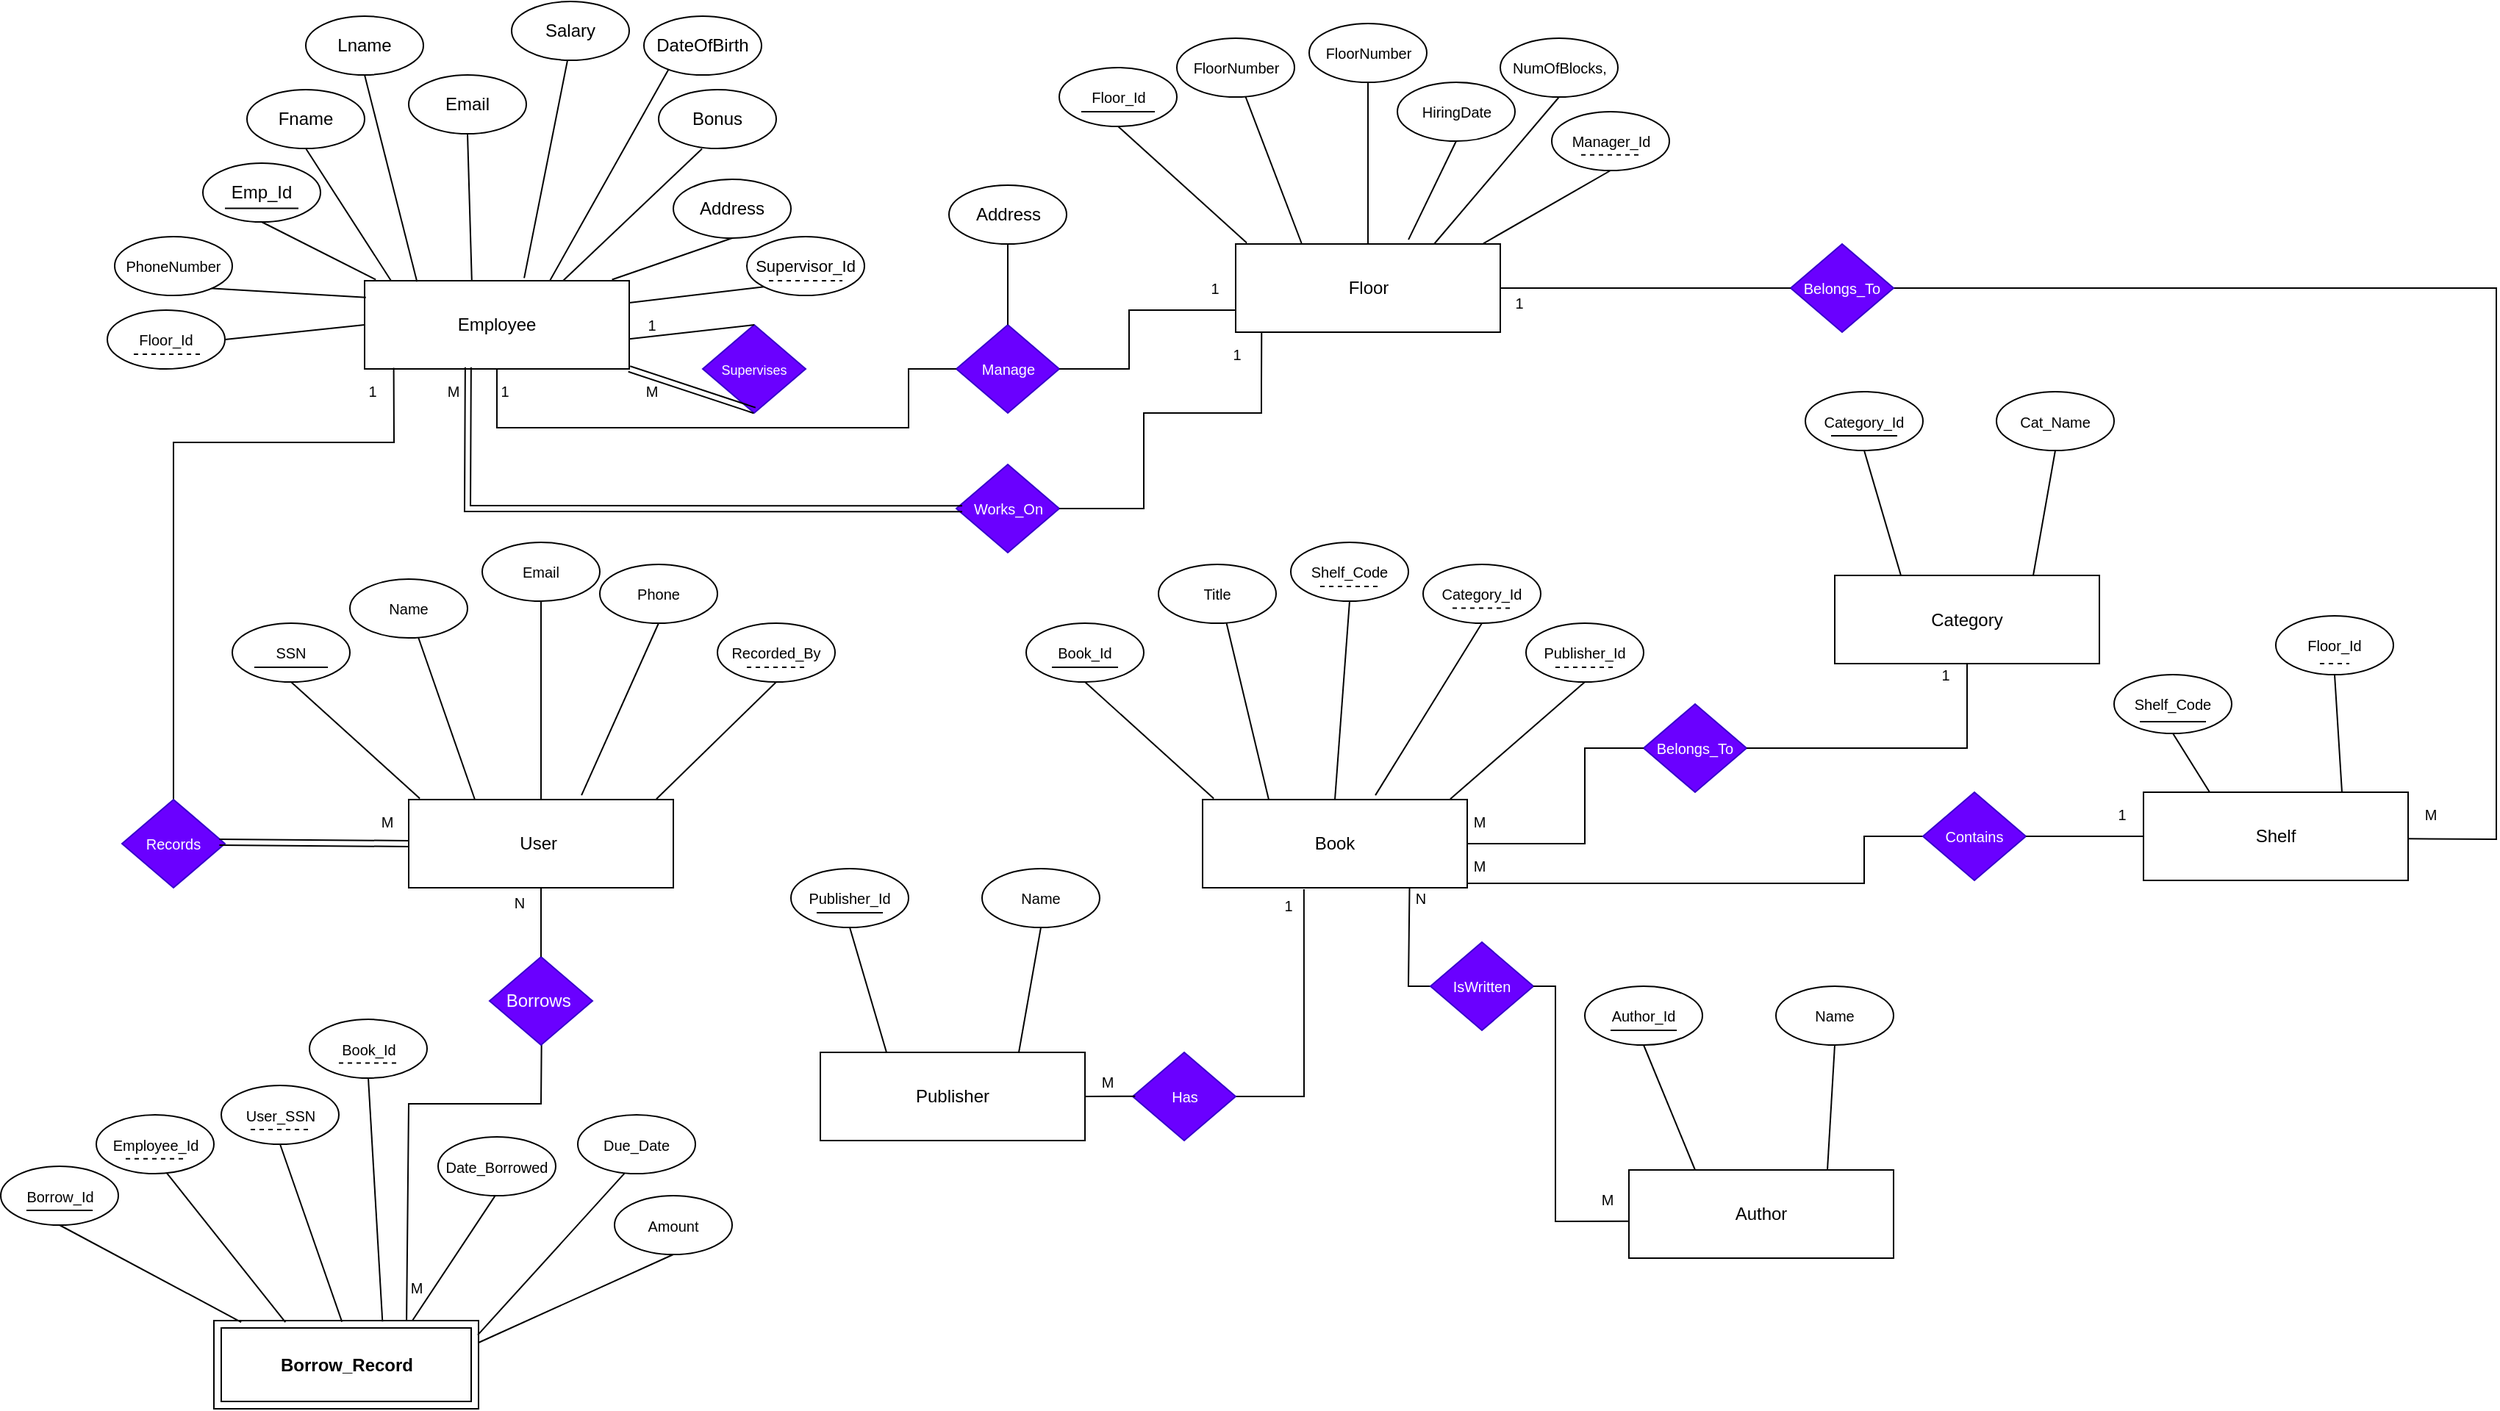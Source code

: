 <mxfile version="24.7.17">
  <diagram name="Page-1" id="_EUECbzG8x34JFt9P-rt">
    <mxGraphModel dx="3636" dy="1133" grid="1" gridSize="10" guides="1" tooltips="1" connect="1" arrows="1" fold="1" page="1" pageScale="1" pageWidth="850" pageHeight="1100" math="0" shadow="0">
      <root>
        <mxCell id="0" />
        <mxCell id="1" parent="0" />
        <mxCell id="UwY63YREE8ykorndjuQu-1" value="" style="rhombus;whiteSpace=wrap;html=1;fillColor=#6a00ff;fontColor=#ffffff;strokeColor=#3700CC;" vertex="1" parent="1">
          <mxGeometry x="-556.25" y="735" width="52.5" height="50" as="geometry" />
        </mxCell>
        <mxCell id="7YrPoQk4Cotq5ZZ0fGn4-1" value="Employee" style="rounded=0;whiteSpace=wrap;html=1;" parent="1" vertex="1">
          <mxGeometry x="-650" y="270" width="180" height="60" as="geometry" />
        </mxCell>
        <mxCell id="7YrPoQk4Cotq5ZZ0fGn4-11" value="" style="endArrow=none;html=1;rounded=0;exitX=0.042;exitY=-0.013;exitDx=0;exitDy=0;exitPerimeter=0;entryX=0.5;entryY=1;entryDx=0;entryDy=0;" parent="1" source="7YrPoQk4Cotq5ZZ0fGn4-1" target="7YrPoQk4Cotq5ZZ0fGn4-23" edge="1">
          <mxGeometry width="50" height="50" relative="1" as="geometry">
            <mxPoint x="-640" y="270" as="sourcePoint" />
            <mxPoint x="-700" y="210" as="targetPoint" />
          </mxGeometry>
        </mxCell>
        <mxCell id="7YrPoQk4Cotq5ZZ0fGn4-12" value="" style="endArrow=none;html=1;rounded=0;exitX=0.198;exitY=0.01;exitDx=0;exitDy=0;exitPerimeter=0;entryX=0.5;entryY=1;entryDx=0;entryDy=0;" parent="1" source="7YrPoQk4Cotq5ZZ0fGn4-1" target="7YrPoQk4Cotq5ZZ0fGn4-29" edge="1">
          <mxGeometry width="50" height="50" relative="1" as="geometry">
            <mxPoint x="-620" y="270" as="sourcePoint" />
            <mxPoint x="-600" y="130" as="targetPoint" />
          </mxGeometry>
        </mxCell>
        <mxCell id="7YrPoQk4Cotq5ZZ0fGn4-13" value="" style="endArrow=none;html=1;rounded=0;exitX=0.75;exitY=0;exitDx=0;exitDy=0;entryX=0.369;entryY=1.006;entryDx=0;entryDy=0;entryPerimeter=0;" parent="1" source="7YrPoQk4Cotq5ZZ0fGn4-1" target="7YrPoQk4Cotq5ZZ0fGn4-34" edge="1">
          <mxGeometry width="50" height="50" relative="1" as="geometry">
            <mxPoint x="-540" y="260" as="sourcePoint" />
            <mxPoint x="-440" y="170" as="targetPoint" />
          </mxGeometry>
        </mxCell>
        <mxCell id="7YrPoQk4Cotq5ZZ0fGn4-14" value="" style="endArrow=none;html=1;rounded=0;exitX=0.405;exitY=-0.006;exitDx=0;exitDy=0;exitPerimeter=0;entryX=0.5;entryY=1;entryDx=0;entryDy=0;" parent="1" source="7YrPoQk4Cotq5ZZ0fGn4-1" target="7YrPoQk4Cotq5ZZ0fGn4-31" edge="1">
          <mxGeometry width="50" height="50" relative="1" as="geometry">
            <mxPoint x="-600" y="270" as="sourcePoint" />
            <mxPoint x="-580" y="140" as="targetPoint" />
          </mxGeometry>
        </mxCell>
        <mxCell id="7YrPoQk4Cotq5ZZ0fGn4-15" value="" style="endArrow=none;html=1;rounded=0;exitX=0.603;exitY=-0.03;exitDx=0;exitDy=0;exitPerimeter=0;entryX=0.485;entryY=0.901;entryDx=0;entryDy=0;entryPerimeter=0;" parent="1" source="7YrPoQk4Cotq5ZZ0fGn4-1" target="7YrPoQk4Cotq5ZZ0fGn4-32" edge="1">
          <mxGeometry width="50" height="50" relative="1" as="geometry">
            <mxPoint x="-580" y="280" as="sourcePoint" />
            <mxPoint x="-480" y="90" as="targetPoint" />
          </mxGeometry>
        </mxCell>
        <mxCell id="7YrPoQk4Cotq5ZZ0fGn4-16" value="" style="endArrow=none;html=1;rounded=0;exitX=0.935;exitY=-0.013;exitDx=0;exitDy=0;exitPerimeter=0;entryX=0.5;entryY=1;entryDx=0;entryDy=0;" parent="1" source="7YrPoQk4Cotq5ZZ0fGn4-1" target="7YrPoQk4Cotq5ZZ0fGn4-35" edge="1">
          <mxGeometry width="50" height="50" relative="1" as="geometry">
            <mxPoint x="-540" y="270" as="sourcePoint" />
            <mxPoint x="-400" y="210" as="targetPoint" />
          </mxGeometry>
        </mxCell>
        <mxCell id="7YrPoQk4Cotq5ZZ0fGn4-17" value="" style="endArrow=none;html=1;rounded=0;exitX=0.7;exitY=0;exitDx=0;exitDy=0;exitPerimeter=0;entryX=0.212;entryY=0.897;entryDx=0;entryDy=0;entryPerimeter=0;" parent="1" source="7YrPoQk4Cotq5ZZ0fGn4-1" target="7YrPoQk4Cotq5ZZ0fGn4-33" edge="1">
          <mxGeometry width="50" height="50" relative="1" as="geometry">
            <mxPoint x="-575" y="280" as="sourcePoint" />
            <mxPoint x="-440" y="100" as="targetPoint" />
          </mxGeometry>
        </mxCell>
        <mxCell id="7YrPoQk4Cotq5ZZ0fGn4-18" value="" style="endArrow=none;html=1;rounded=0;exitX=0.1;exitY=0;exitDx=0;exitDy=0;exitPerimeter=0;entryX=0.5;entryY=1;entryDx=0;entryDy=0;" parent="1" source="7YrPoQk4Cotq5ZZ0fGn4-1" target="7YrPoQk4Cotq5ZZ0fGn4-28" edge="1">
          <mxGeometry width="50" height="50" relative="1" as="geometry">
            <mxPoint x="-630" y="270" as="sourcePoint" />
            <mxPoint x="-650" y="200" as="targetPoint" />
          </mxGeometry>
        </mxCell>
        <mxCell id="7YrPoQk4Cotq5ZZ0fGn4-23" value="Emp_Id" style="ellipse;whiteSpace=wrap;html=1;" parent="1" vertex="1">
          <mxGeometry x="-760" y="190" width="80" height="40" as="geometry" />
        </mxCell>
        <mxCell id="7YrPoQk4Cotq5ZZ0fGn4-24" value="Floor" style="rounded=0;whiteSpace=wrap;html=1;" parent="1" vertex="1">
          <mxGeometry x="-57.5" y="245" width="180" height="60" as="geometry" />
        </mxCell>
        <mxCell id="7YrPoQk4Cotq5ZZ0fGn4-25" value="" style="endArrow=none;html=1;rounded=0;exitX=0.042;exitY=-0.013;exitDx=0;exitDy=0;exitPerimeter=0;entryX=0.5;entryY=1;entryDx=0;entryDy=0;" parent="1" source="7YrPoQk4Cotq5ZZ0fGn4-24" target="7YrPoQk4Cotq5ZZ0fGn4-176" edge="1">
          <mxGeometry width="50" height="50" relative="1" as="geometry">
            <mxPoint x="-57.5" y="235" as="sourcePoint" />
            <mxPoint x="-117.5" y="175" as="targetPoint" />
          </mxGeometry>
        </mxCell>
        <mxCell id="7YrPoQk4Cotq5ZZ0fGn4-26" value="" style="endArrow=none;html=1;rounded=0;exitX=0.5;exitY=0;exitDx=0;exitDy=0;entryX=0.5;entryY=1;entryDx=0;entryDy=0;" parent="1" source="7YrPoQk4Cotq5ZZ0fGn4-24" target="7YrPoQk4Cotq5ZZ0fGn4-178" edge="1">
          <mxGeometry width="50" height="50" relative="1" as="geometry">
            <mxPoint x="42.5" y="235" as="sourcePoint" />
            <mxPoint x="152.5" y="175" as="targetPoint" />
          </mxGeometry>
        </mxCell>
        <mxCell id="7YrPoQk4Cotq5ZZ0fGn4-27" value="" style="endArrow=none;html=1;rounded=0;exitX=0.25;exitY=0;exitDx=0;exitDy=0;entryX=0.568;entryY=0.912;entryDx=0;entryDy=0;entryPerimeter=0;" parent="1" source="7YrPoQk4Cotq5ZZ0fGn4-24" target="7YrPoQk4Cotq5ZZ0fGn4-177" edge="1">
          <mxGeometry width="50" height="50" relative="1" as="geometry">
            <mxPoint x="-47.5" y="235" as="sourcePoint" />
            <mxPoint x="-67.5" y="165" as="targetPoint" />
          </mxGeometry>
        </mxCell>
        <mxCell id="7YrPoQk4Cotq5ZZ0fGn4-28" value="Fname" style="ellipse;whiteSpace=wrap;html=1;" parent="1" vertex="1">
          <mxGeometry x="-730" y="140" width="80" height="40" as="geometry" />
        </mxCell>
        <mxCell id="7YrPoQk4Cotq5ZZ0fGn4-29" value="Lname" style="ellipse;whiteSpace=wrap;html=1;" parent="1" vertex="1">
          <mxGeometry x="-690" y="90" width="80" height="40" as="geometry" />
        </mxCell>
        <mxCell id="7YrPoQk4Cotq5ZZ0fGn4-31" value="Email" style="ellipse;whiteSpace=wrap;html=1;" parent="1" vertex="1">
          <mxGeometry x="-620" y="130" width="80" height="40" as="geometry" />
        </mxCell>
        <mxCell id="7YrPoQk4Cotq5ZZ0fGn4-32" value="Salary" style="ellipse;whiteSpace=wrap;html=1;" parent="1" vertex="1">
          <mxGeometry x="-550" y="80" width="80" height="40" as="geometry" />
        </mxCell>
        <mxCell id="7YrPoQk4Cotq5ZZ0fGn4-33" value="DateOfBirth" style="ellipse;whiteSpace=wrap;html=1;" parent="1" vertex="1">
          <mxGeometry x="-460" y="90" width="80" height="40" as="geometry" />
        </mxCell>
        <mxCell id="7YrPoQk4Cotq5ZZ0fGn4-34" value="Bonus" style="ellipse;whiteSpace=wrap;html=1;" parent="1" vertex="1">
          <mxGeometry x="-450" y="140" width="80" height="40" as="geometry" />
        </mxCell>
        <mxCell id="7YrPoQk4Cotq5ZZ0fGn4-35" value="Address" style="ellipse;whiteSpace=wrap;html=1;" parent="1" vertex="1">
          <mxGeometry x="-440" y="201" width="80" height="40" as="geometry" />
        </mxCell>
        <mxCell id="7YrPoQk4Cotq5ZZ0fGn4-36" value="" style="endArrow=none;html=1;rounded=0;" parent="1" edge="1">
          <mxGeometry width="50" height="50" relative="1" as="geometry">
            <mxPoint x="-745" y="220.78" as="sourcePoint" />
            <mxPoint x="-695" y="220.78" as="targetPoint" />
          </mxGeometry>
        </mxCell>
        <mxCell id="7YrPoQk4Cotq5ZZ0fGn4-37" value="" style="endArrow=none;html=1;rounded=0;exitX=0.005;exitY=0.19;exitDx=0;exitDy=0;exitPerimeter=0;entryX=0.808;entryY=0.878;entryDx=0;entryDy=0;entryPerimeter=0;" parent="1" source="7YrPoQk4Cotq5ZZ0fGn4-1" target="7YrPoQk4Cotq5ZZ0fGn4-38" edge="1">
          <mxGeometry width="50" height="50" relative="1" as="geometry">
            <mxPoint x="-652" y="280" as="sourcePoint" />
            <mxPoint x="-730" y="260" as="targetPoint" />
          </mxGeometry>
        </mxCell>
        <mxCell id="7YrPoQk4Cotq5ZZ0fGn4-38" value="&lt;font style=&quot;font-size: 10px;&quot;&gt;PhoneNumber&lt;/font&gt;" style="ellipse;whiteSpace=wrap;html=1;" parent="1" vertex="1">
          <mxGeometry x="-820" y="240" width="80" height="40" as="geometry" />
        </mxCell>
        <mxCell id="7YrPoQk4Cotq5ZZ0fGn4-39" value="&lt;font style=&quot;font-size: 11px;&quot;&gt;Supervisor_Id &lt;/font&gt;" style="ellipse;whiteSpace=wrap;html=1;" parent="1" vertex="1">
          <mxGeometry x="-390" y="240" width="80" height="40" as="geometry" />
        </mxCell>
        <mxCell id="7YrPoQk4Cotq5ZZ0fGn4-40" value="" style="endArrow=none;dashed=1;html=1;rounded=0;" parent="1" edge="1">
          <mxGeometry width="50" height="50" relative="1" as="geometry">
            <mxPoint x="-375" y="270" as="sourcePoint" />
            <mxPoint x="-325" y="270" as="targetPoint" />
          </mxGeometry>
        </mxCell>
        <mxCell id="7YrPoQk4Cotq5ZZ0fGn4-41" value="" style="endArrow=none;html=1;rounded=0;exitX=1;exitY=0.25;exitDx=0;exitDy=0;entryX=0;entryY=1;entryDx=0;entryDy=0;" parent="1" source="7YrPoQk4Cotq5ZZ0fGn4-1" target="7YrPoQk4Cotq5ZZ0fGn4-39" edge="1">
          <mxGeometry width="50" height="50" relative="1" as="geometry">
            <mxPoint x="-462" y="288" as="sourcePoint" />
            <mxPoint x="-380" y="260" as="targetPoint" />
          </mxGeometry>
        </mxCell>
        <mxCell id="7YrPoQk4Cotq5ZZ0fGn4-42" value="&lt;font style=&quot;font-size: 10px;&quot;&gt;Floor_Id&lt;/font&gt;" style="ellipse;whiteSpace=wrap;html=1;" parent="1" vertex="1">
          <mxGeometry x="-825" y="290" width="80" height="40" as="geometry" />
        </mxCell>
        <mxCell id="7YrPoQk4Cotq5ZZ0fGn4-43" value="" style="endArrow=none;html=1;rounded=0;exitX=0;exitY=0.5;exitDx=0;exitDy=0;entryX=1;entryY=0.5;entryDx=0;entryDy=0;" parent="1" source="7YrPoQk4Cotq5ZZ0fGn4-1" target="7YrPoQk4Cotq5ZZ0fGn4-42" edge="1">
          <mxGeometry width="50" height="50" relative="1" as="geometry">
            <mxPoint x="-650" y="340" as="sourcePoint" />
            <mxPoint x="-756" y="334" as="targetPoint" />
          </mxGeometry>
        </mxCell>
        <mxCell id="7YrPoQk4Cotq5ZZ0fGn4-44" value="" style="endArrow=none;dashed=1;html=1;rounded=0;" parent="1" edge="1">
          <mxGeometry width="50" height="50" relative="1" as="geometry">
            <mxPoint x="-807" y="320" as="sourcePoint" />
            <mxPoint x="-762" y="320" as="targetPoint" />
          </mxGeometry>
        </mxCell>
        <mxCell id="7YrPoQk4Cotq5ZZ0fGn4-176" value="&lt;font style=&quot;font-size: 10px;&quot;&gt;Floor_Id&lt;/font&gt;" style="ellipse;whiteSpace=wrap;html=1;" parent="1" vertex="1">
          <mxGeometry x="-177.5" y="125" width="80" height="40" as="geometry" />
        </mxCell>
        <mxCell id="7YrPoQk4Cotq5ZZ0fGn4-177" value="&lt;font style=&quot;font-size: 10px;&quot;&gt;FloorNumber&lt;/font&gt;" style="ellipse;whiteSpace=wrap;html=1;" parent="1" vertex="1">
          <mxGeometry x="-97.5" y="105" width="80" height="40" as="geometry" />
        </mxCell>
        <mxCell id="7YrPoQk4Cotq5ZZ0fGn4-178" value="&lt;font style=&quot;font-size: 10px;&quot;&gt;FloorNumber&lt;/font&gt;" style="ellipse;whiteSpace=wrap;html=1;" parent="1" vertex="1">
          <mxGeometry x="-7.5" y="95" width="80" height="40" as="geometry" />
        </mxCell>
        <mxCell id="7YrPoQk4Cotq5ZZ0fGn4-179" value="&lt;font style=&quot;font-size: 10px;&quot;&gt;NumOfBlocks,&lt;/font&gt;" style="ellipse;whiteSpace=wrap;html=1;" parent="1" vertex="1">
          <mxGeometry x="122.5" y="105" width="80" height="40" as="geometry" />
        </mxCell>
        <mxCell id="7YrPoQk4Cotq5ZZ0fGn4-180" value="&lt;font style=&quot;font-size: 10px;&quot;&gt;Manager_Id &lt;/font&gt;" style="ellipse;whiteSpace=wrap;html=1;" parent="1" vertex="1">
          <mxGeometry x="157.5" y="155" width="80" height="40" as="geometry" />
        </mxCell>
        <mxCell id="7YrPoQk4Cotq5ZZ0fGn4-182" value="" style="endArrow=none;dashed=1;html=1;rounded=0;" parent="1" edge="1">
          <mxGeometry width="50" height="50" relative="1" as="geometry">
            <mxPoint x="177.5" y="184.35" as="sourcePoint" />
            <mxPoint x="217.5" y="184.35" as="targetPoint" />
          </mxGeometry>
        </mxCell>
        <mxCell id="7YrPoQk4Cotq5ZZ0fGn4-184" value="" style="endArrow=none;html=1;rounded=0;" parent="1" edge="1">
          <mxGeometry width="50" height="50" relative="1" as="geometry">
            <mxPoint x="-162.5" y="155" as="sourcePoint" />
            <mxPoint x="-112.5" y="155" as="targetPoint" />
          </mxGeometry>
        </mxCell>
        <mxCell id="7YrPoQk4Cotq5ZZ0fGn4-185" value="" style="endArrow=none;html=1;rounded=0;exitX=0.936;exitY=-0.006;exitDx=0;exitDy=0;entryX=0.5;entryY=1;entryDx=0;entryDy=0;exitPerimeter=0;" parent="1" source="7YrPoQk4Cotq5ZZ0fGn4-24" target="7YrPoQk4Cotq5ZZ0fGn4-180" edge="1">
          <mxGeometry width="50" height="50" relative="1" as="geometry">
            <mxPoint x="122.5" y="376" as="sourcePoint" />
            <mxPoint x="162.5" y="296" as="targetPoint" />
          </mxGeometry>
        </mxCell>
        <mxCell id="7YrPoQk4Cotq5ZZ0fGn4-186" value="" style="endArrow=none;html=1;rounded=0;exitX=0.75;exitY=0;exitDx=0;exitDy=0;entryX=0.5;entryY=1;entryDx=0;entryDy=0;" parent="1" source="7YrPoQk4Cotq5ZZ0fGn4-24" target="7YrPoQk4Cotq5ZZ0fGn4-179" edge="1">
          <mxGeometry width="50" height="50" relative="1" as="geometry">
            <mxPoint x="42.5" y="255" as="sourcePoint" />
            <mxPoint x="82.5" y="175" as="targetPoint" />
          </mxGeometry>
        </mxCell>
        <mxCell id="7YrPoQk4Cotq5ZZ0fGn4-188" value="" style="endArrow=none;html=1;rounded=0;exitX=0.653;exitY=-0.049;exitDx=0;exitDy=0;exitPerimeter=0;entryX=0.5;entryY=1;entryDx=0;entryDy=0;" parent="1" source="7YrPoQk4Cotq5ZZ0fGn4-24" target="7YrPoQk4Cotq5ZZ0fGn4-189" edge="1">
          <mxGeometry width="50" height="50" relative="1" as="geometry">
            <mxPoint x="72.5" y="235" as="sourcePoint" />
            <mxPoint x="82.5" y="165" as="targetPoint" />
          </mxGeometry>
        </mxCell>
        <mxCell id="7YrPoQk4Cotq5ZZ0fGn4-189" value="&lt;font style=&quot;font-size: 10px;&quot;&gt;HiringDate&lt;/font&gt;" style="ellipse;whiteSpace=wrap;html=1;" parent="1" vertex="1">
          <mxGeometry x="52.5" y="135" width="80" height="40" as="geometry" />
        </mxCell>
        <mxCell id="7YrPoQk4Cotq5ZZ0fGn4-191" value="User&amp;nbsp;" style="rounded=0;whiteSpace=wrap;html=1;" parent="1" vertex="1">
          <mxGeometry x="-620" y="623" width="180" height="60" as="geometry" />
        </mxCell>
        <mxCell id="7YrPoQk4Cotq5ZZ0fGn4-192" value="" style="endArrow=none;html=1;rounded=0;exitX=0.042;exitY=-0.013;exitDx=0;exitDy=0;exitPerimeter=0;entryX=0.5;entryY=1;entryDx=0;entryDy=0;" parent="1" source="7YrPoQk4Cotq5ZZ0fGn4-191" target="7YrPoQk4Cotq5ZZ0fGn4-195" edge="1">
          <mxGeometry width="50" height="50" relative="1" as="geometry">
            <mxPoint x="-620" y="613" as="sourcePoint" />
            <mxPoint x="-680" y="553" as="targetPoint" />
          </mxGeometry>
        </mxCell>
        <mxCell id="7YrPoQk4Cotq5ZZ0fGn4-193" value="" style="endArrow=none;html=1;rounded=0;exitX=0.5;exitY=0;exitDx=0;exitDy=0;entryX=0.5;entryY=1;entryDx=0;entryDy=0;" parent="1" source="7YrPoQk4Cotq5ZZ0fGn4-191" target="7YrPoQk4Cotq5ZZ0fGn4-197" edge="1">
          <mxGeometry width="50" height="50" relative="1" as="geometry">
            <mxPoint x="-520" y="613" as="sourcePoint" />
            <mxPoint x="-410" y="553" as="targetPoint" />
          </mxGeometry>
        </mxCell>
        <mxCell id="7YrPoQk4Cotq5ZZ0fGn4-194" value="" style="endArrow=none;html=1;rounded=0;exitX=0.25;exitY=0;exitDx=0;exitDy=0;entryX=0.568;entryY=0.912;entryDx=0;entryDy=0;entryPerimeter=0;" parent="1" source="7YrPoQk4Cotq5ZZ0fGn4-191" target="7YrPoQk4Cotq5ZZ0fGn4-196" edge="1">
          <mxGeometry width="50" height="50" relative="1" as="geometry">
            <mxPoint x="-610" y="613" as="sourcePoint" />
            <mxPoint x="-630" y="543" as="targetPoint" />
          </mxGeometry>
        </mxCell>
        <mxCell id="7YrPoQk4Cotq5ZZ0fGn4-195" value="&lt;font style=&quot;font-size: 10px;&quot;&gt;SSN &lt;/font&gt;" style="ellipse;whiteSpace=wrap;html=1;" parent="1" vertex="1">
          <mxGeometry x="-740" y="503" width="80" height="40" as="geometry" />
        </mxCell>
        <mxCell id="7YrPoQk4Cotq5ZZ0fGn4-196" value="&lt;font style=&quot;font-size: 10px;&quot;&gt;Name&lt;/font&gt;" style="ellipse;whiteSpace=wrap;html=1;" parent="1" vertex="1">
          <mxGeometry x="-660" y="473" width="80" height="40" as="geometry" />
        </mxCell>
        <mxCell id="7YrPoQk4Cotq5ZZ0fGn4-197" value="&lt;font style=&quot;font-size: 10px;&quot;&gt;Email&lt;/font&gt;" style="ellipse;whiteSpace=wrap;html=1;" parent="1" vertex="1">
          <mxGeometry x="-570" y="448" width="80" height="40" as="geometry" />
        </mxCell>
        <mxCell id="7YrPoQk4Cotq5ZZ0fGn4-199" value="&lt;font style=&quot;font-size: 10px;&quot;&gt;Recorded_By  &lt;/font&gt;" style="ellipse;whiteSpace=wrap;html=1;" parent="1" vertex="1">
          <mxGeometry x="-410" y="503" width="80" height="40" as="geometry" />
        </mxCell>
        <mxCell id="7YrPoQk4Cotq5ZZ0fGn4-200" value="" style="endArrow=none;dashed=1;html=1;rounded=0;" parent="1" edge="1">
          <mxGeometry width="50" height="50" relative="1" as="geometry">
            <mxPoint x="-390" y="533" as="sourcePoint" />
            <mxPoint x="-350" y="533" as="targetPoint" />
          </mxGeometry>
        </mxCell>
        <mxCell id="7YrPoQk4Cotq5ZZ0fGn4-201" value="" style="endArrow=none;html=1;rounded=0;" parent="1" edge="1">
          <mxGeometry width="50" height="50" relative="1" as="geometry">
            <mxPoint x="-725" y="533" as="sourcePoint" />
            <mxPoint x="-675" y="533" as="targetPoint" />
          </mxGeometry>
        </mxCell>
        <mxCell id="7YrPoQk4Cotq5ZZ0fGn4-202" value="" style="endArrow=none;html=1;rounded=0;exitX=0.936;exitY=-0.006;exitDx=0;exitDy=0;entryX=0.5;entryY=1;entryDx=0;entryDy=0;exitPerimeter=0;" parent="1" source="7YrPoQk4Cotq5ZZ0fGn4-191" target="7YrPoQk4Cotq5ZZ0fGn4-199" edge="1">
          <mxGeometry width="50" height="50" relative="1" as="geometry">
            <mxPoint x="-440" y="754" as="sourcePoint" />
            <mxPoint x="-400" y="674" as="targetPoint" />
          </mxGeometry>
        </mxCell>
        <mxCell id="7YrPoQk4Cotq5ZZ0fGn4-204" value="" style="endArrow=none;html=1;rounded=0;exitX=0.653;exitY=-0.049;exitDx=0;exitDy=0;exitPerimeter=0;entryX=0.5;entryY=1;entryDx=0;entryDy=0;" parent="1" source="7YrPoQk4Cotq5ZZ0fGn4-191" target="7YrPoQk4Cotq5ZZ0fGn4-205" edge="1">
          <mxGeometry width="50" height="50" relative="1" as="geometry">
            <mxPoint x="-490" y="613" as="sourcePoint" />
            <mxPoint x="-480" y="543" as="targetPoint" />
          </mxGeometry>
        </mxCell>
        <mxCell id="7YrPoQk4Cotq5ZZ0fGn4-205" value="&lt;font style=&quot;font-size: 10px;&quot;&gt;Phone&lt;/font&gt;" style="ellipse;whiteSpace=wrap;html=1;" parent="1" vertex="1">
          <mxGeometry x="-490" y="463" width="80" height="40" as="geometry" />
        </mxCell>
        <mxCell id="7YrPoQk4Cotq5ZZ0fGn4-207" value="Book" style="rounded=0;whiteSpace=wrap;html=1;" parent="1" vertex="1">
          <mxGeometry x="-80" y="623" width="180" height="60" as="geometry" />
        </mxCell>
        <mxCell id="7YrPoQk4Cotq5ZZ0fGn4-208" value="" style="endArrow=none;html=1;rounded=0;exitX=0.042;exitY=-0.013;exitDx=0;exitDy=0;exitPerimeter=0;entryX=0.5;entryY=1;entryDx=0;entryDy=0;" parent="1" source="7YrPoQk4Cotq5ZZ0fGn4-207" target="7YrPoQk4Cotq5ZZ0fGn4-211" edge="1">
          <mxGeometry width="50" height="50" relative="1" as="geometry">
            <mxPoint x="-80.0" y="613" as="sourcePoint" />
            <mxPoint x="-140" y="553" as="targetPoint" />
          </mxGeometry>
        </mxCell>
        <mxCell id="7YrPoQk4Cotq5ZZ0fGn4-209" value="" style="endArrow=none;html=1;rounded=0;exitX=0.5;exitY=0;exitDx=0;exitDy=0;entryX=0.5;entryY=1;entryDx=0;entryDy=0;" parent="1" source="7YrPoQk4Cotq5ZZ0fGn4-207" target="7YrPoQk4Cotq5ZZ0fGn4-213" edge="1">
          <mxGeometry width="50" height="50" relative="1" as="geometry">
            <mxPoint x="20" y="613" as="sourcePoint" />
            <mxPoint x="130" y="553" as="targetPoint" />
          </mxGeometry>
        </mxCell>
        <mxCell id="7YrPoQk4Cotq5ZZ0fGn4-210" value="" style="endArrow=none;html=1;rounded=0;exitX=0.25;exitY=0;exitDx=0;exitDy=0;entryX=0.568;entryY=0.912;entryDx=0;entryDy=0;entryPerimeter=0;" parent="1" source="7YrPoQk4Cotq5ZZ0fGn4-207" target="7YrPoQk4Cotq5ZZ0fGn4-212" edge="1">
          <mxGeometry width="50" height="50" relative="1" as="geometry">
            <mxPoint x="-70" y="613" as="sourcePoint" />
            <mxPoint x="-90" y="543" as="targetPoint" />
          </mxGeometry>
        </mxCell>
        <mxCell id="7YrPoQk4Cotq5ZZ0fGn4-211" value="&lt;font style=&quot;font-size: 10px;&quot;&gt;Book_Id  &lt;/font&gt;" style="ellipse;whiteSpace=wrap;html=1;" parent="1" vertex="1">
          <mxGeometry x="-200" y="503" width="80" height="40" as="geometry" />
        </mxCell>
        <mxCell id="7YrPoQk4Cotq5ZZ0fGn4-212" value="&lt;font style=&quot;font-size: 10px;&quot;&gt;Title&lt;/font&gt;" style="ellipse;whiteSpace=wrap;html=1;" parent="1" vertex="1">
          <mxGeometry x="-110" y="463" width="80" height="40" as="geometry" />
        </mxCell>
        <mxCell id="7YrPoQk4Cotq5ZZ0fGn4-213" value="&lt;font style=&quot;font-size: 10px;&quot;&gt;Shelf_Code &lt;/font&gt;" style="ellipse;whiteSpace=wrap;html=1;" parent="1" vertex="1">
          <mxGeometry x="-20" y="448" width="80" height="40" as="geometry" />
        </mxCell>
        <mxCell id="7YrPoQk4Cotq5ZZ0fGn4-214" value="&lt;span style=&quot;font-size: 10px;&quot;&gt;Publisher_Id&lt;/span&gt;" style="ellipse;whiteSpace=wrap;html=1;" parent="1" vertex="1">
          <mxGeometry x="140" y="503" width="80" height="40" as="geometry" />
        </mxCell>
        <mxCell id="7YrPoQk4Cotq5ZZ0fGn4-215" value="" style="endArrow=none;dashed=1;html=1;rounded=0;" parent="1" edge="1">
          <mxGeometry width="50" height="50" relative="1" as="geometry">
            <mxPoint x="160" y="533" as="sourcePoint" />
            <mxPoint x="200" y="533" as="targetPoint" />
          </mxGeometry>
        </mxCell>
        <mxCell id="7YrPoQk4Cotq5ZZ0fGn4-216" value="" style="endArrow=none;html=1;rounded=0;" parent="1" edge="1">
          <mxGeometry width="50" height="50" relative="1" as="geometry">
            <mxPoint x="-182.5" y="533" as="sourcePoint" />
            <mxPoint x="-137.5" y="533" as="targetPoint" />
          </mxGeometry>
        </mxCell>
        <mxCell id="7YrPoQk4Cotq5ZZ0fGn4-217" value="" style="endArrow=none;html=1;rounded=0;exitX=0.936;exitY=-0.006;exitDx=0;exitDy=0;entryX=0.5;entryY=1;entryDx=0;entryDy=0;exitPerimeter=0;" parent="1" source="7YrPoQk4Cotq5ZZ0fGn4-207" target="7YrPoQk4Cotq5ZZ0fGn4-214" edge="1">
          <mxGeometry width="50" height="50" relative="1" as="geometry">
            <mxPoint x="100" y="754" as="sourcePoint" />
            <mxPoint x="140" y="674" as="targetPoint" />
          </mxGeometry>
        </mxCell>
        <mxCell id="7YrPoQk4Cotq5ZZ0fGn4-218" value="" style="endArrow=none;html=1;rounded=0;exitX=0.653;exitY=-0.049;exitDx=0;exitDy=0;exitPerimeter=0;entryX=0.5;entryY=1;entryDx=0;entryDy=0;" parent="1" source="7YrPoQk4Cotq5ZZ0fGn4-207" target="7YrPoQk4Cotq5ZZ0fGn4-219" edge="1">
          <mxGeometry width="50" height="50" relative="1" as="geometry">
            <mxPoint x="50" y="613" as="sourcePoint" />
            <mxPoint x="60" y="543" as="targetPoint" />
          </mxGeometry>
        </mxCell>
        <mxCell id="7YrPoQk4Cotq5ZZ0fGn4-219" value="&lt;font style=&quot;font-size: 10px;&quot;&gt;Category_Id &lt;/font&gt;" style="ellipse;whiteSpace=wrap;html=1;" parent="1" vertex="1">
          <mxGeometry x="70" y="463" width="80" height="40" as="geometry" />
        </mxCell>
        <mxCell id="7YrPoQk4Cotq5ZZ0fGn4-221" value="" style="endArrow=none;dashed=1;html=1;rounded=0;" parent="1" edge="1">
          <mxGeometry width="50" height="50" relative="1" as="geometry">
            <mxPoint y="478" as="sourcePoint" />
            <mxPoint x="40" y="478" as="targetPoint" />
          </mxGeometry>
        </mxCell>
        <mxCell id="7YrPoQk4Cotq5ZZ0fGn4-222" value="" style="endArrow=none;dashed=1;html=1;rounded=0;" parent="1" edge="1">
          <mxGeometry width="50" height="50" relative="1" as="geometry">
            <mxPoint x="90" y="492.79" as="sourcePoint" />
            <mxPoint x="130" y="492.79" as="targetPoint" />
          </mxGeometry>
        </mxCell>
        <mxCell id="7YrPoQk4Cotq5ZZ0fGn4-238" value="Author" style="rounded=0;whiteSpace=wrap;html=1;" parent="1" vertex="1">
          <mxGeometry x="210" y="875" width="180" height="60" as="geometry" />
        </mxCell>
        <mxCell id="7YrPoQk4Cotq5ZZ0fGn4-239" value="" style="endArrow=none;html=1;rounded=0;entryX=0.5;entryY=1;entryDx=0;entryDy=0;exitX=0.25;exitY=0;exitDx=0;exitDy=0;" parent="1" source="7YrPoQk4Cotq5ZZ0fGn4-238" target="7YrPoQk4Cotq5ZZ0fGn4-242" edge="1">
          <mxGeometry width="50" height="50" relative="1" as="geometry">
            <mxPoint x="260" y="840" as="sourcePoint" />
            <mxPoint x="140" y="805" as="targetPoint" />
          </mxGeometry>
        </mxCell>
        <mxCell id="7YrPoQk4Cotq5ZZ0fGn4-241" value="" style="endArrow=none;html=1;rounded=0;entryX=0.5;entryY=1;entryDx=0;entryDy=0;exitX=0.75;exitY=0;exitDx=0;exitDy=0;" parent="1" source="7YrPoQk4Cotq5ZZ0fGn4-238" target="7YrPoQk4Cotq5ZZ0fGn4-243" edge="1">
          <mxGeometry width="50" height="50" relative="1" as="geometry">
            <mxPoint x="320" y="870" as="sourcePoint" />
            <mxPoint x="359.98" y="776.96" as="targetPoint" />
          </mxGeometry>
        </mxCell>
        <mxCell id="7YrPoQk4Cotq5ZZ0fGn4-242" value="&lt;font style=&quot;font-size: 10px;&quot;&gt;Author_Id   &lt;/font&gt;" style="ellipse;whiteSpace=wrap;html=1;" parent="1" vertex="1">
          <mxGeometry x="180" y="750" width="80" height="40" as="geometry" />
        </mxCell>
        <mxCell id="7YrPoQk4Cotq5ZZ0fGn4-243" value="&lt;font style=&quot;font-size: 10px;&quot;&gt;Name&lt;/font&gt;" style="ellipse;whiteSpace=wrap;html=1;" parent="1" vertex="1">
          <mxGeometry x="310" y="750" width="80" height="40" as="geometry" />
        </mxCell>
        <mxCell id="7YrPoQk4Cotq5ZZ0fGn4-247" value="" style="endArrow=none;html=1;rounded=0;" parent="1" edge="1">
          <mxGeometry width="50" height="50" relative="1" as="geometry">
            <mxPoint x="197.5" y="780" as="sourcePoint" />
            <mxPoint x="242.5" y="780" as="targetPoint" />
          </mxGeometry>
        </mxCell>
        <mxCell id="7YrPoQk4Cotq5ZZ0fGn4-260" value="Publisher" style="rounded=0;whiteSpace=wrap;html=1;" parent="1" vertex="1">
          <mxGeometry x="-340" y="795" width="180" height="60" as="geometry" />
        </mxCell>
        <mxCell id="7YrPoQk4Cotq5ZZ0fGn4-261" value="" style="endArrow=none;html=1;rounded=0;entryX=0.5;entryY=1;entryDx=0;entryDy=0;exitX=0.25;exitY=0;exitDx=0;exitDy=0;" parent="1" source="7YrPoQk4Cotq5ZZ0fGn4-260" target="7YrPoQk4Cotq5ZZ0fGn4-263" edge="1">
          <mxGeometry width="50" height="50" relative="1" as="geometry">
            <mxPoint x="-280" y="760" as="sourcePoint" />
            <mxPoint x="-400" y="725" as="targetPoint" />
          </mxGeometry>
        </mxCell>
        <mxCell id="7YrPoQk4Cotq5ZZ0fGn4-262" value="" style="endArrow=none;html=1;rounded=0;entryX=0.5;entryY=1;entryDx=0;entryDy=0;exitX=0.75;exitY=0;exitDx=0;exitDy=0;" parent="1" source="7YrPoQk4Cotq5ZZ0fGn4-260" target="7YrPoQk4Cotq5ZZ0fGn4-264" edge="1">
          <mxGeometry width="50" height="50" relative="1" as="geometry">
            <mxPoint x="-220" y="790" as="sourcePoint" />
            <mxPoint x="-180.02" y="696.96" as="targetPoint" />
          </mxGeometry>
        </mxCell>
        <mxCell id="7YrPoQk4Cotq5ZZ0fGn4-263" value="&lt;font style=&quot;font-size: 10px;&quot;&gt;Publisher_Id    &lt;/font&gt;" style="ellipse;whiteSpace=wrap;html=1;" parent="1" vertex="1">
          <mxGeometry x="-360" y="670" width="80" height="40" as="geometry" />
        </mxCell>
        <mxCell id="7YrPoQk4Cotq5ZZ0fGn4-264" value="&lt;font style=&quot;font-size: 10px;&quot;&gt;Name&lt;/font&gt;" style="ellipse;whiteSpace=wrap;html=1;" parent="1" vertex="1">
          <mxGeometry x="-230" y="670" width="80" height="40" as="geometry" />
        </mxCell>
        <mxCell id="7YrPoQk4Cotq5ZZ0fGn4-265" value="" style="endArrow=none;html=1;rounded=0;" parent="1" edge="1">
          <mxGeometry width="50" height="50" relative="1" as="geometry">
            <mxPoint x="-342.5" y="700" as="sourcePoint" />
            <mxPoint x="-297.5" y="700" as="targetPoint" />
          </mxGeometry>
        </mxCell>
        <mxCell id="7YrPoQk4Cotq5ZZ0fGn4-266" value="Category" style="rounded=0;whiteSpace=wrap;html=1;" parent="1" vertex="1">
          <mxGeometry x="350" y="470.5" width="180" height="60" as="geometry" />
        </mxCell>
        <mxCell id="7YrPoQk4Cotq5ZZ0fGn4-267" value="" style="endArrow=none;html=1;rounded=0;entryX=0.5;entryY=1;entryDx=0;entryDy=0;exitX=0.25;exitY=0;exitDx=0;exitDy=0;" parent="1" source="7YrPoQk4Cotq5ZZ0fGn4-266" target="7YrPoQk4Cotq5ZZ0fGn4-269" edge="1">
          <mxGeometry width="50" height="50" relative="1" as="geometry">
            <mxPoint x="410" y="435.5" as="sourcePoint" />
            <mxPoint x="290" y="400.5" as="targetPoint" />
          </mxGeometry>
        </mxCell>
        <mxCell id="7YrPoQk4Cotq5ZZ0fGn4-268" value="" style="endArrow=none;html=1;rounded=0;entryX=0.5;entryY=1;entryDx=0;entryDy=0;exitX=0.75;exitY=0;exitDx=0;exitDy=0;" parent="1" source="7YrPoQk4Cotq5ZZ0fGn4-266" target="7YrPoQk4Cotq5ZZ0fGn4-270" edge="1">
          <mxGeometry width="50" height="50" relative="1" as="geometry">
            <mxPoint x="470" y="465.5" as="sourcePoint" />
            <mxPoint x="509.98" y="372.46" as="targetPoint" />
          </mxGeometry>
        </mxCell>
        <mxCell id="7YrPoQk4Cotq5ZZ0fGn4-269" value="&lt;font style=&quot;font-size: 10px;&quot;&gt;Category_Id   &lt;/font&gt;" style="ellipse;whiteSpace=wrap;html=1;" parent="1" vertex="1">
          <mxGeometry x="330" y="345.5" width="80" height="40" as="geometry" />
        </mxCell>
        <mxCell id="7YrPoQk4Cotq5ZZ0fGn4-270" value="&lt;font style=&quot;font-size: 10px;&quot;&gt;Cat_Name&lt;/font&gt;" style="ellipse;whiteSpace=wrap;html=1;" parent="1" vertex="1">
          <mxGeometry x="460" y="345.5" width="80" height="40" as="geometry" />
        </mxCell>
        <mxCell id="7YrPoQk4Cotq5ZZ0fGn4-271" value="" style="endArrow=none;html=1;rounded=0;" parent="1" edge="1">
          <mxGeometry width="50" height="50" relative="1" as="geometry">
            <mxPoint x="347.5" y="375.5" as="sourcePoint" />
            <mxPoint x="392.5" y="375.5" as="targetPoint" />
          </mxGeometry>
        </mxCell>
        <mxCell id="7YrPoQk4Cotq5ZZ0fGn4-272" value="&lt;strong&gt;Borrow_Record&lt;/strong&gt;" style="shape=ext;margin=3;double=1;whiteSpace=wrap;html=1;align=center;" parent="1" vertex="1">
          <mxGeometry x="-752.5" y="977.5" width="180" height="60" as="geometry" />
        </mxCell>
        <mxCell id="7YrPoQk4Cotq5ZZ0fGn4-303" value="" style="endArrow=none;html=1;rounded=0;exitX=0.103;exitY=0.017;exitDx=0;exitDy=0;exitPerimeter=0;entryX=0.5;entryY=1;entryDx=0;entryDy=0;" parent="1" source="7YrPoQk4Cotq5ZZ0fGn4-272" target="7YrPoQk4Cotq5ZZ0fGn4-306" edge="1">
          <mxGeometry width="50" height="50" relative="1" as="geometry">
            <mxPoint x="-749.94" y="956.72" as="sourcePoint" />
            <mxPoint x="-817.5" y="887.5" as="targetPoint" />
          </mxGeometry>
        </mxCell>
        <mxCell id="7YrPoQk4Cotq5ZZ0fGn4-304" value="" style="endArrow=none;html=1;rounded=0;exitX=0.484;exitY=0.013;exitDx=0;exitDy=0;entryX=0.5;entryY=1;entryDx=0;entryDy=0;exitPerimeter=0;" parent="1" source="7YrPoQk4Cotq5ZZ0fGn4-272" target="7YrPoQk4Cotq5ZZ0fGn4-308" edge="1">
          <mxGeometry width="50" height="50" relative="1" as="geometry">
            <mxPoint x="-667.5" y="957.5" as="sourcePoint" />
            <mxPoint x="-547.5" y="887.5" as="targetPoint" />
          </mxGeometry>
        </mxCell>
        <mxCell id="7YrPoQk4Cotq5ZZ0fGn4-305" value="" style="endArrow=none;html=1;rounded=0;entryX=0.568;entryY=0.912;entryDx=0;entryDy=0;entryPerimeter=0;exitX=0.27;exitY=0.017;exitDx=0;exitDy=0;exitPerimeter=0;" parent="1" source="7YrPoQk4Cotq5ZZ0fGn4-272" target="7YrPoQk4Cotq5ZZ0fGn4-307" edge="1">
          <mxGeometry width="50" height="50" relative="1" as="geometry">
            <mxPoint x="-707.5" y="952.5" as="sourcePoint" />
            <mxPoint x="-767.5" y="877.5" as="targetPoint" />
          </mxGeometry>
        </mxCell>
        <mxCell id="7YrPoQk4Cotq5ZZ0fGn4-306" value="&lt;font style=&quot;font-size: 10px;&quot;&gt;Borrow_Id   &lt;/font&gt;" style="ellipse;whiteSpace=wrap;html=1;" parent="1" vertex="1">
          <mxGeometry x="-897.5" y="872.5" width="80" height="40" as="geometry" />
        </mxCell>
        <mxCell id="7YrPoQk4Cotq5ZZ0fGn4-307" value="&lt;font style=&quot;font-size: 10px;&quot;&gt;Employee_Id&lt;/font&gt;" style="ellipse;whiteSpace=wrap;html=1;" parent="1" vertex="1">
          <mxGeometry x="-832.5" y="837.5" width="80" height="40" as="geometry" />
        </mxCell>
        <mxCell id="7YrPoQk4Cotq5ZZ0fGn4-308" value="&lt;font style=&quot;font-size: 10px;&quot;&gt;User_SSN  &lt;/font&gt;" style="ellipse;whiteSpace=wrap;html=1;" parent="1" vertex="1">
          <mxGeometry x="-747.5" y="817.5" width="80" height="40" as="geometry" />
        </mxCell>
        <mxCell id="7YrPoQk4Cotq5ZZ0fGn4-310" value="" style="endArrow=none;html=1;rounded=0;" parent="1" edge="1">
          <mxGeometry width="50" height="50" relative="1" as="geometry">
            <mxPoint x="-880" y="902.5" as="sourcePoint" />
            <mxPoint x="-835" y="902.5" as="targetPoint" />
          </mxGeometry>
        </mxCell>
        <mxCell id="7YrPoQk4Cotq5ZZ0fGn4-311" value="" style="endArrow=none;html=1;rounded=0;entryX=0.52;entryY=0.895;entryDx=0;entryDy=0;entryPerimeter=0;exitX=0.75;exitY=0;exitDx=0;exitDy=0;" parent="1" source="7YrPoQk4Cotq5ZZ0fGn4-272" target="7YrPoQk4Cotq5ZZ0fGn4-317" edge="1">
          <mxGeometry width="50" height="50" relative="1" as="geometry">
            <mxPoint x="-607.5" y="972.5" as="sourcePoint" />
            <mxPoint x="-497.5" y="877.5" as="targetPoint" />
          </mxGeometry>
        </mxCell>
        <mxCell id="7YrPoQk4Cotq5ZZ0fGn4-312" value="" style="endArrow=none;html=1;rounded=0;exitX=0.637;exitY=0.01;exitDx=0;exitDy=0;exitPerimeter=0;entryX=0.5;entryY=1;entryDx=0;entryDy=0;" parent="1" source="7YrPoQk4Cotq5ZZ0fGn4-272" target="7YrPoQk4Cotq5ZZ0fGn4-313" edge="1">
          <mxGeometry width="50" height="50" relative="1" as="geometry">
            <mxPoint x="-639.96" y="954.56" as="sourcePoint" />
            <mxPoint x="-617.5" y="877.5" as="targetPoint" />
          </mxGeometry>
        </mxCell>
        <mxCell id="7YrPoQk4Cotq5ZZ0fGn4-313" value="&lt;font style=&quot;font-size: 10px;&quot;&gt;Book_Id  &lt;/font&gt;" style="ellipse;whiteSpace=wrap;html=1;" parent="1" vertex="1">
          <mxGeometry x="-687.5" y="772.5" width="80" height="40" as="geometry" />
        </mxCell>
        <mxCell id="7YrPoQk4Cotq5ZZ0fGn4-314" value="" style="endArrow=none;dashed=1;html=1;rounded=0;" parent="1" edge="1">
          <mxGeometry width="50" height="50" relative="1" as="geometry">
            <mxPoint x="-727.5" y="847.5" as="sourcePoint" />
            <mxPoint x="-687.5" y="847.5" as="targetPoint" />
          </mxGeometry>
        </mxCell>
        <mxCell id="7YrPoQk4Cotq5ZZ0fGn4-315" value="" style="endArrow=none;dashed=1;html=1;rounded=0;" parent="1" edge="1">
          <mxGeometry width="50" height="50" relative="1" as="geometry">
            <mxPoint x="-667.5" y="802.29" as="sourcePoint" />
            <mxPoint x="-627.5" y="802.29" as="targetPoint" />
          </mxGeometry>
        </mxCell>
        <mxCell id="7YrPoQk4Cotq5ZZ0fGn4-316" value="" style="endArrow=none;dashed=1;html=1;rounded=0;" parent="1" edge="1">
          <mxGeometry width="50" height="50" relative="1" as="geometry">
            <mxPoint x="-812.5" y="867.33" as="sourcePoint" />
            <mxPoint x="-772.5" y="867.33" as="targetPoint" />
          </mxGeometry>
        </mxCell>
        <mxCell id="7YrPoQk4Cotq5ZZ0fGn4-317" value="&lt;font style=&quot;font-size: 10px;&quot;&gt;Date_Borrowed  &lt;/font&gt;" style="ellipse;whiteSpace=wrap;html=1;" parent="1" vertex="1">
          <mxGeometry x="-600" y="852.5" width="80" height="40" as="geometry" />
        </mxCell>
        <mxCell id="7YrPoQk4Cotq5ZZ0fGn4-318" value="&lt;font style=&quot;font-size: 10px;&quot;&gt;Due_Date  &lt;/font&gt;" style="ellipse;whiteSpace=wrap;html=1;" parent="1" vertex="1">
          <mxGeometry x="-505" y="837.5" width="80" height="40" as="geometry" />
        </mxCell>
        <mxCell id="7YrPoQk4Cotq5ZZ0fGn4-319" value="&lt;font style=&quot;font-size: 10px;&quot;&gt;Amount  &lt;/font&gt;" style="ellipse;whiteSpace=wrap;html=1;" parent="1" vertex="1">
          <mxGeometry x="-480" y="892.5" width="80" height="40" as="geometry" />
        </mxCell>
        <mxCell id="7YrPoQk4Cotq5ZZ0fGn4-320" value="" style="endArrow=none;html=1;rounded=0;entryX=0.4;entryY=0.99;entryDx=0;entryDy=0;exitX=0.997;exitY=0.163;exitDx=0;exitDy=0;exitPerimeter=0;entryPerimeter=0;" parent="1" source="7YrPoQk4Cotq5ZZ0fGn4-272" target="7YrPoQk4Cotq5ZZ0fGn4-318" edge="1">
          <mxGeometry width="50" height="50" relative="1" as="geometry">
            <mxPoint x="-553.5" y="992.5" as="sourcePoint" />
            <mxPoint x="-457.5" y="892.5" as="targetPoint" />
          </mxGeometry>
        </mxCell>
        <mxCell id="7YrPoQk4Cotq5ZZ0fGn4-321" value="" style="endArrow=none;html=1;rounded=0;exitX=1;exitY=0.25;exitDx=0;exitDy=0;entryX=0.5;entryY=1;entryDx=0;entryDy=0;" parent="1" source="7YrPoQk4Cotq5ZZ0fGn4-272" target="7YrPoQk4Cotq5ZZ0fGn4-319" edge="1">
          <mxGeometry width="50" height="50" relative="1" as="geometry">
            <mxPoint x="-572.5" y="1032.5" as="sourcePoint" />
            <mxPoint x="-477.5" y="932.5" as="targetPoint" />
          </mxGeometry>
        </mxCell>
        <mxCell id="7YrPoQk4Cotq5ZZ0fGn4-322" value="&lt;font style=&quot;font-size: 9px;&quot;&gt;Supervises&lt;/font&gt;" style="rhombus;whiteSpace=wrap;html=1;fillColor=#6a00ff;fontColor=#ffffff;strokeColor=#3700CC;" parent="1" vertex="1">
          <mxGeometry x="-420" y="300" width="70" height="60" as="geometry" />
        </mxCell>
        <mxCell id="7YrPoQk4Cotq5ZZ0fGn4-323" value="" style="endArrow=none;html=1;rounded=0;entryX=0.5;entryY=0;entryDx=0;entryDy=0;" parent="1" target="7YrPoQk4Cotq5ZZ0fGn4-322" edge="1">
          <mxGeometry width="50" height="50" relative="1" as="geometry">
            <mxPoint x="-470" y="309.66" as="sourcePoint" />
            <mxPoint x="-420" y="309.66" as="targetPoint" />
          </mxGeometry>
        </mxCell>
        <mxCell id="7YrPoQk4Cotq5ZZ0fGn4-325" value="&lt;font style=&quot;font-size: 10px;&quot;&gt;1&lt;/font&gt;" style="text;html=1;align=center;verticalAlign=middle;resizable=0;points=[];autosize=1;strokeColor=none;fillColor=none;" parent="1" vertex="1">
          <mxGeometry x="-470" y="285" width="30" height="30" as="geometry" />
        </mxCell>
        <mxCell id="7YrPoQk4Cotq5ZZ0fGn4-326" value="&lt;font style=&quot;font-size: 10px;&quot;&gt;M&lt;/font&gt;" style="text;html=1;align=center;verticalAlign=middle;resizable=0;points=[];autosize=1;strokeColor=none;fillColor=none;rotation=0;" parent="1" vertex="1">
          <mxGeometry x="-470" y="330" width="30" height="30" as="geometry" />
        </mxCell>
        <mxCell id="7YrPoQk4Cotq5ZZ0fGn4-330" value="&lt;font style=&quot;font-size: 10px;&quot;&gt;1&lt;/font&gt;" style="text;html=1;align=center;verticalAlign=middle;resizable=0;points=[];autosize=1;strokeColor=none;fillColor=none;" parent="1" vertex="1">
          <mxGeometry x="-87.5" y="260" width="30" height="30" as="geometry" />
        </mxCell>
        <mxCell id="7YrPoQk4Cotq5ZZ0fGn4-331" value="&lt;font style=&quot;font-size: 10px;&quot;&gt;1&lt;/font&gt;" style="text;html=1;align=center;verticalAlign=middle;resizable=0;points=[];autosize=1;strokeColor=none;fillColor=none;" parent="1" vertex="1">
          <mxGeometry x="-570" y="330" width="30" height="30" as="geometry" />
        </mxCell>
        <mxCell id="7YrPoQk4Cotq5ZZ0fGn4-333" value="&lt;font size=&quot;1&quot;&gt;Manage&lt;/font&gt;" style="rhombus;whiteSpace=wrap;html=1;fillColor=#6a00ff;fontColor=#ffffff;strokeColor=#3700CC;" parent="1" vertex="1">
          <mxGeometry x="-247.5" y="300" width="70" height="60" as="geometry" />
        </mxCell>
        <mxCell id="7YrPoQk4Cotq5ZZ0fGn4-336" value="" style="endArrow=none;html=1;rounded=0;exitX=0.5;exitY=1;exitDx=0;exitDy=0;entryX=0;entryY=0.5;entryDx=0;entryDy=0;" parent="1" source="7YrPoQk4Cotq5ZZ0fGn4-1" target="7YrPoQk4Cotq5ZZ0fGn4-333" edge="1">
          <mxGeometry width="50" height="50" relative="1" as="geometry">
            <mxPoint x="-517.5" y="380" as="sourcePoint" />
            <mxPoint x="-270" y="320" as="targetPoint" />
            <Array as="points">
              <mxPoint x="-560" y="370" />
              <mxPoint x="-280" y="370" />
              <mxPoint x="-280" y="330" />
            </Array>
          </mxGeometry>
        </mxCell>
        <mxCell id="7YrPoQk4Cotq5ZZ0fGn4-338" value="" style="endArrow=none;html=1;rounded=0;exitX=1;exitY=0.5;exitDx=0;exitDy=0;entryX=0;entryY=0.75;entryDx=0;entryDy=0;" parent="1" source="7YrPoQk4Cotq5ZZ0fGn4-333" target="7YrPoQk4Cotq5ZZ0fGn4-24" edge="1">
          <mxGeometry width="50" height="50" relative="1" as="geometry">
            <mxPoint x="-157.5" y="329.43" as="sourcePoint" />
            <mxPoint x="-97.5" y="329.43" as="targetPoint" />
            <Array as="points">
              <mxPoint x="-130" y="330" />
              <mxPoint x="-130" y="290" />
            </Array>
          </mxGeometry>
        </mxCell>
        <mxCell id="7YrPoQk4Cotq5ZZ0fGn4-340" value="&lt;font size=&quot;1&quot;&gt;Works_On&lt;/font&gt;" style="rhombus;whiteSpace=wrap;html=1;fillColor=#6a00ff;fontColor=#ffffff;strokeColor=#3700CC;" parent="1" vertex="1">
          <mxGeometry x="-247.5" y="395" width="70" height="60" as="geometry" />
        </mxCell>
        <mxCell id="7YrPoQk4Cotq5ZZ0fGn4-341" value="" style="endArrow=none;html=1;rounded=0;exitX=1;exitY=0.5;exitDx=0;exitDy=0;entryX=0.098;entryY=0.998;entryDx=0;entryDy=0;entryPerimeter=0;" parent="1" source="7YrPoQk4Cotq5ZZ0fGn4-340" target="7YrPoQk4Cotq5ZZ0fGn4-24" edge="1">
          <mxGeometry width="50" height="50" relative="1" as="geometry">
            <mxPoint x="-167" y="400" as="sourcePoint" />
            <mxPoint x="-40" y="340" as="targetPoint" />
            <Array as="points">
              <mxPoint x="-120" y="425" />
              <mxPoint x="-120" y="360" />
              <mxPoint x="-80" y="360" />
              <mxPoint x="-40" y="360" />
              <mxPoint x="-40" y="340" />
            </Array>
          </mxGeometry>
        </mxCell>
        <mxCell id="7YrPoQk4Cotq5ZZ0fGn4-343" value="&lt;font style=&quot;font-size: 10px;&quot;&gt;1&lt;/font&gt;" style="text;html=1;align=center;verticalAlign=middle;resizable=0;points=[];autosize=1;strokeColor=none;fillColor=none;" parent="1" vertex="1">
          <mxGeometry x="-72.5" y="305" width="30" height="30" as="geometry" />
        </mxCell>
        <mxCell id="7YrPoQk4Cotq5ZZ0fGn4-344" value="&lt;font style=&quot;font-size: 10px;&quot;&gt;M&lt;/font&gt;" style="text;html=1;align=center;verticalAlign=middle;resizable=0;points=[];autosize=1;strokeColor=none;fillColor=none;rotation=0;" parent="1" vertex="1">
          <mxGeometry x="-605" y="330" width="30" height="30" as="geometry" />
        </mxCell>
        <mxCell id="7YrPoQk4Cotq5ZZ0fGn4-346" value="" style="endArrow=none;html=1;rounded=0;entryX=0.11;entryY=0.987;entryDx=0;entryDy=0;entryPerimeter=0;exitX=0.5;exitY=0;exitDx=0;exitDy=0;" parent="1" source="7YrPoQk4Cotq5ZZ0fGn4-347" target="7YrPoQk4Cotq5ZZ0fGn4-1" edge="1">
          <mxGeometry width="50" height="50" relative="1" as="geometry">
            <mxPoint x="-780" y="600" as="sourcePoint" />
            <mxPoint x="-670" y="340" as="targetPoint" />
            <Array as="points">
              <mxPoint x="-780" y="420" />
              <mxPoint x="-780" y="410" />
              <mxPoint x="-780" y="380" />
              <mxPoint x="-680" y="380" />
              <mxPoint x="-630" y="380" />
            </Array>
          </mxGeometry>
        </mxCell>
        <mxCell id="7YrPoQk4Cotq5ZZ0fGn4-347" value="&lt;font size=&quot;1&quot;&gt;Records&lt;/font&gt;" style="rhombus;whiteSpace=wrap;html=1;fillColor=#6a00ff;fontColor=#ffffff;strokeColor=#3700CC;" parent="1" vertex="1">
          <mxGeometry x="-815" y="623" width="70" height="60" as="geometry" />
        </mxCell>
        <mxCell id="7YrPoQk4Cotq5ZZ0fGn4-349" value="&lt;font style=&quot;font-size: 10px;&quot;&gt;1&lt;/font&gt;" style="text;html=1;align=center;verticalAlign=middle;resizable=0;points=[];autosize=1;strokeColor=none;fillColor=none;" parent="1" vertex="1">
          <mxGeometry x="-660" y="330" width="30" height="30" as="geometry" />
        </mxCell>
        <mxCell id="7YrPoQk4Cotq5ZZ0fGn4-350" value="&lt;font style=&quot;font-size: 10px;&quot;&gt;M&lt;/font&gt;" style="text;html=1;align=center;verticalAlign=middle;resizable=0;points=[];autosize=1;strokeColor=none;fillColor=none;rotation=0;" parent="1" vertex="1">
          <mxGeometry x="-650" y="623" width="30" height="30" as="geometry" />
        </mxCell>
        <mxCell id="7YrPoQk4Cotq5ZZ0fGn4-351" value="" style="endArrow=none;html=1;rounded=0;entryX=0.383;entryY=1.017;entryDx=0;entryDy=0;entryPerimeter=0;exitX=1;exitY=0.5;exitDx=0;exitDy=0;" parent="1" source="7YrPoQk4Cotq5ZZ0fGn4-352" target="7YrPoQk4Cotq5ZZ0fGn4-207" edge="1">
          <mxGeometry width="50" height="50" relative="1" as="geometry">
            <mxPoint x="-50" y="825" as="sourcePoint" />
            <mxPoint x="-37.5" y="690" as="targetPoint" />
            <Array as="points">
              <mxPoint x="-11" y="825" />
            </Array>
          </mxGeometry>
        </mxCell>
        <mxCell id="7YrPoQk4Cotq5ZZ0fGn4-352" value="&lt;font size=&quot;1&quot;&gt;Has&lt;/font&gt;" style="rhombus;whiteSpace=wrap;html=1;fillColor=#6a00ff;fontColor=#ffffff;strokeColor=#3700CC;" parent="1" vertex="1">
          <mxGeometry x="-127.5" y="795" width="70" height="60" as="geometry" />
        </mxCell>
        <mxCell id="7YrPoQk4Cotq5ZZ0fGn4-353" value="" style="endArrow=none;html=1;rounded=0;entryX=0.024;entryY=0.497;entryDx=0;entryDy=0;entryPerimeter=0;exitX=1;exitY=0.5;exitDx=0;exitDy=0;" parent="1" source="7YrPoQk4Cotq5ZZ0fGn4-260" target="7YrPoQk4Cotq5ZZ0fGn4-352" edge="1">
          <mxGeometry width="50" height="50" relative="1" as="geometry">
            <mxPoint x="-150" y="824.9" as="sourcePoint" />
            <mxPoint x="-130" y="824.9" as="targetPoint" />
          </mxGeometry>
        </mxCell>
        <mxCell id="7YrPoQk4Cotq5ZZ0fGn4-354" value="&lt;font style=&quot;font-size: 10px;&quot;&gt;1&lt;/font&gt;" style="text;html=1;align=center;verticalAlign=middle;resizable=0;points=[];autosize=1;strokeColor=none;fillColor=none;" parent="1" vertex="1">
          <mxGeometry x="-37.5" y="680" width="30" height="30" as="geometry" />
        </mxCell>
        <mxCell id="7YrPoQk4Cotq5ZZ0fGn4-355" value="&lt;font style=&quot;font-size: 10px;&quot;&gt;M&lt;/font&gt;" style="text;html=1;align=center;verticalAlign=middle;resizable=0;points=[];autosize=1;strokeColor=none;fillColor=none;rotation=0;" parent="1" vertex="1">
          <mxGeometry x="-160" y="800" width="30" height="30" as="geometry" />
        </mxCell>
        <mxCell id="7YrPoQk4Cotq5ZZ0fGn4-356" value="" style="endArrow=none;html=1;rounded=0;entryX=0.782;entryY=1.007;entryDx=0;entryDy=0;exitX=0;exitY=0.5;exitDx=0;exitDy=0;entryPerimeter=0;" parent="1" source="7YrPoQk4Cotq5ZZ0fGn4-357" target="7YrPoQk4Cotq5ZZ0fGn4-207" edge="1">
          <mxGeometry width="50" height="50" relative="1" as="geometry">
            <mxPoint x="80" y="830" as="sourcePoint" />
            <mxPoint x="60" y="714" as="targetPoint" />
            <Array as="points">
              <mxPoint x="60" y="750" />
            </Array>
          </mxGeometry>
        </mxCell>
        <mxCell id="7YrPoQk4Cotq5ZZ0fGn4-357" value="&lt;font size=&quot;1&quot;&gt;IsWritten&lt;/font&gt;" style="rhombus;whiteSpace=wrap;html=1;fillColor=#6a00ff;fontColor=#ffffff;strokeColor=#3700CC;" parent="1" vertex="1">
          <mxGeometry x="75" y="720" width="70" height="60" as="geometry" />
        </mxCell>
        <mxCell id="7YrPoQk4Cotq5ZZ0fGn4-358" value="" style="endArrow=none;html=1;rounded=0;entryX=0;entryY=0.582;entryDx=0;entryDy=0;entryPerimeter=0;exitX=1;exitY=0.5;exitDx=0;exitDy=0;" parent="1" source="7YrPoQk4Cotq5ZZ0fGn4-357" target="7YrPoQk4Cotq5ZZ0fGn4-238" edge="1">
          <mxGeometry width="50" height="50" relative="1" as="geometry">
            <mxPoint x="160" y="830" as="sourcePoint" />
            <mxPoint x="175" y="830" as="targetPoint" />
            <Array as="points">
              <mxPoint x="160" y="750" />
              <mxPoint x="160" y="910" />
            </Array>
          </mxGeometry>
        </mxCell>
        <mxCell id="7YrPoQk4Cotq5ZZ0fGn4-360" value="&lt;font size=&quot;1&quot;&gt;Belongs_To&lt;/font&gt;" style="rhombus;whiteSpace=wrap;html=1;fillColor=#6a00ff;fontColor=#ffffff;strokeColor=#3700CC;" parent="1" vertex="1">
          <mxGeometry x="220" y="558" width="70" height="60" as="geometry" />
        </mxCell>
        <mxCell id="7YrPoQk4Cotq5ZZ0fGn4-361" value="" style="endArrow=none;html=1;rounded=0;entryX=0.5;entryY=1;entryDx=0;entryDy=0;exitX=1;exitY=0.5;exitDx=0;exitDy=0;" parent="1" source="7YrPoQk4Cotq5ZZ0fGn4-360" target="7YrPoQk4Cotq5ZZ0fGn4-266" edge="1">
          <mxGeometry width="50" height="50" relative="1" as="geometry">
            <mxPoint x="400" y="620" as="sourcePoint" />
            <mxPoint x="450" y="570" as="targetPoint" />
            <Array as="points">
              <mxPoint x="440" y="588" />
            </Array>
          </mxGeometry>
        </mxCell>
        <mxCell id="7YrPoQk4Cotq5ZZ0fGn4-362" value="" style="endArrow=none;html=1;rounded=0;entryX=0;entryY=0.5;entryDx=0;entryDy=0;exitX=1;exitY=0.5;exitDx=0;exitDy=0;" parent="1" source="7YrPoQk4Cotq5ZZ0fGn4-207" target="7YrPoQk4Cotq5ZZ0fGn4-360" edge="1">
          <mxGeometry width="50" height="50" relative="1" as="geometry">
            <mxPoint x="140" y="650" as="sourcePoint" />
            <mxPoint x="200" y="600" as="targetPoint" />
            <Array as="points">
              <mxPoint x="180" y="653" />
              <mxPoint x="180" y="588" />
            </Array>
          </mxGeometry>
        </mxCell>
        <mxCell id="7YrPoQk4Cotq5ZZ0fGn4-363" value="&lt;font style=&quot;font-size: 10px;&quot;&gt;N&lt;/font&gt;" style="text;html=1;align=center;verticalAlign=middle;resizable=0;points=[];autosize=1;strokeColor=none;fillColor=none;rotation=0;" parent="1" vertex="1">
          <mxGeometry x="52.5" y="675" width="30" height="30" as="geometry" />
        </mxCell>
        <mxCell id="7YrPoQk4Cotq5ZZ0fGn4-364" value="&lt;font style=&quot;font-size: 10px;&quot;&gt;M&lt;/font&gt;" style="text;html=1;align=center;verticalAlign=middle;resizable=0;points=[];autosize=1;strokeColor=none;fillColor=none;rotation=0;" parent="1" vertex="1">
          <mxGeometry x="180" y="880" width="30" height="30" as="geometry" />
        </mxCell>
        <mxCell id="7YrPoQk4Cotq5ZZ0fGn4-373" value="&lt;font style=&quot;font-size: 10px;&quot;&gt;1&lt;/font&gt;" style="text;html=1;align=center;verticalAlign=middle;resizable=0;points=[];autosize=1;strokeColor=none;fillColor=none;" parent="1" vertex="1">
          <mxGeometry x="410" y="523" width="30" height="30" as="geometry" />
        </mxCell>
        <mxCell id="7YrPoQk4Cotq5ZZ0fGn4-374" value="&lt;font style=&quot;font-size: 10px;&quot;&gt;M&lt;/font&gt;" style="text;html=1;align=center;verticalAlign=middle;resizable=0;points=[];autosize=1;strokeColor=none;fillColor=none;rotation=0;" parent="1" vertex="1">
          <mxGeometry x="92.5" y="623" width="30" height="30" as="geometry" />
        </mxCell>
        <mxCell id="7YrPoQk4Cotq5ZZ0fGn4-375" value="Shelf" style="rounded=0;whiteSpace=wrap;html=1;" parent="1" vertex="1">
          <mxGeometry x="560" y="618" width="180" height="60" as="geometry" />
        </mxCell>
        <mxCell id="7YrPoQk4Cotq5ZZ0fGn4-376" value="" style="endArrow=none;html=1;rounded=0;entryX=0.5;entryY=1;entryDx=0;entryDy=0;exitX=0.25;exitY=0;exitDx=0;exitDy=0;" parent="1" source="7YrPoQk4Cotq5ZZ0fGn4-375" target="7YrPoQk4Cotq5ZZ0fGn4-378" edge="1">
          <mxGeometry width="50" height="50" relative="1" as="geometry">
            <mxPoint x="580" y="588" as="sourcePoint" />
            <mxPoint x="460" y="553" as="targetPoint" />
          </mxGeometry>
        </mxCell>
        <mxCell id="7YrPoQk4Cotq5ZZ0fGn4-377" value="" style="endArrow=none;html=1;rounded=0;entryX=0.5;entryY=1;entryDx=0;entryDy=0;exitX=0.75;exitY=0;exitDx=0;exitDy=0;" parent="1" source="7YrPoQk4Cotq5ZZ0fGn4-375" target="7YrPoQk4Cotq5ZZ0fGn4-379" edge="1">
          <mxGeometry width="50" height="50" relative="1" as="geometry">
            <mxPoint x="640" y="618" as="sourcePoint" />
            <mxPoint x="679.98" y="524.96" as="targetPoint" />
          </mxGeometry>
        </mxCell>
        <mxCell id="7YrPoQk4Cotq5ZZ0fGn4-378" value="&lt;font style=&quot;font-size: 10px;&quot;&gt;Shelf_Code&lt;/font&gt;" style="ellipse;whiteSpace=wrap;html=1;" parent="1" vertex="1">
          <mxGeometry x="540" y="538" width="80" height="40" as="geometry" />
        </mxCell>
        <mxCell id="7YrPoQk4Cotq5ZZ0fGn4-379" value="&lt;font style=&quot;font-size: 10px;&quot;&gt;Floor_Id&lt;/font&gt;" style="ellipse;whiteSpace=wrap;html=1;" parent="1" vertex="1">
          <mxGeometry x="650" y="498" width="80" height="40" as="geometry" />
        </mxCell>
        <mxCell id="7YrPoQk4Cotq5ZZ0fGn4-380" value="" style="endArrow=none;html=1;rounded=0;" parent="1" edge="1">
          <mxGeometry width="50" height="50" relative="1" as="geometry">
            <mxPoint x="557.5" y="570" as="sourcePoint" />
            <mxPoint x="602.5" y="570" as="targetPoint" />
          </mxGeometry>
        </mxCell>
        <mxCell id="7YrPoQk4Cotq5ZZ0fGn4-382" value="" style="endArrow=none;dashed=1;html=1;rounded=0;" parent="1" edge="1">
          <mxGeometry width="50" height="50" relative="1" as="geometry">
            <mxPoint x="680" y="530.5" as="sourcePoint" />
            <mxPoint x="700" y="530.5" as="targetPoint" />
          </mxGeometry>
        </mxCell>
        <mxCell id="7YrPoQk4Cotq5ZZ0fGn4-383" value="" style="endArrow=none;html=1;rounded=0;exitX=1.003;exitY=0.951;exitDx=0;exitDy=0;entryX=0;entryY=0.5;entryDx=0;entryDy=0;exitPerimeter=0;" parent="1" source="7YrPoQk4Cotq5ZZ0fGn4-207" target="7YrPoQk4Cotq5ZZ0fGn4-384" edge="1">
          <mxGeometry width="50" height="50" relative="1" as="geometry">
            <mxPoint x="102.5" y="680" as="sourcePoint" />
            <mxPoint x="407" y="650" as="targetPoint" />
            <Array as="points">
              <mxPoint x="182.5" y="680" />
              <mxPoint x="370" y="680" />
              <mxPoint x="370" y="648" />
            </Array>
          </mxGeometry>
        </mxCell>
        <mxCell id="7YrPoQk4Cotq5ZZ0fGn4-384" value="&lt;font size=&quot;1&quot;&gt;Contains&lt;/font&gt;" style="rhombus;whiteSpace=wrap;html=1;fillColor=#6a00ff;fontColor=#ffffff;strokeColor=#3700CC;" parent="1" vertex="1">
          <mxGeometry x="410" y="618" width="70" height="60" as="geometry" />
        </mxCell>
        <mxCell id="7YrPoQk4Cotq5ZZ0fGn4-385" value="" style="endArrow=none;html=1;rounded=0;exitX=1;exitY=0.5;exitDx=0;exitDy=0;entryX=0;entryY=0.5;entryDx=0;entryDy=0;" parent="1" source="7YrPoQk4Cotq5ZZ0fGn4-384" target="7YrPoQk4Cotq5ZZ0fGn4-375" edge="1">
          <mxGeometry width="50" height="50" relative="1" as="geometry">
            <mxPoint x="490" y="647.89" as="sourcePoint" />
            <mxPoint x="540" y="648" as="targetPoint" />
          </mxGeometry>
        </mxCell>
        <mxCell id="7YrPoQk4Cotq5ZZ0fGn4-386" value="&lt;font style=&quot;font-size: 10px;&quot;&gt;1&lt;/font&gt;" style="text;html=1;align=center;verticalAlign=middle;resizable=0;points=[];autosize=1;strokeColor=none;fillColor=none;" parent="1" vertex="1">
          <mxGeometry x="530" y="618" width="30" height="30" as="geometry" />
        </mxCell>
        <mxCell id="7YrPoQk4Cotq5ZZ0fGn4-387" value="&lt;font style=&quot;font-size: 10px;&quot;&gt;M&lt;/font&gt;" style="text;html=1;align=center;verticalAlign=middle;resizable=0;points=[];autosize=1;strokeColor=none;fillColor=none;rotation=0;" parent="1" vertex="1">
          <mxGeometry x="92.5" y="653" width="30" height="30" as="geometry" />
        </mxCell>
        <mxCell id="7YrPoQk4Cotq5ZZ0fGn4-388" value="" style="endArrow=none;html=1;rounded=0;exitX=1.001;exitY=0.527;exitDx=0;exitDy=0;exitPerimeter=0;entryX=1;entryY=0.5;entryDx=0;entryDy=0;" parent="1" source="7YrPoQk4Cotq5ZZ0fGn4-375" target="7YrPoQk4Cotq5ZZ0fGn4-390" edge="1">
          <mxGeometry width="50" height="50" relative="1" as="geometry">
            <mxPoint x="760" y="650" as="sourcePoint" />
            <mxPoint x="320" y="280" as="targetPoint" />
            <Array as="points">
              <mxPoint x="800" y="650" />
              <mxPoint x="800" y="275" />
            </Array>
          </mxGeometry>
        </mxCell>
        <mxCell id="7YrPoQk4Cotq5ZZ0fGn4-390" value="&lt;font size=&quot;1&quot;&gt;Belongs_To&lt;/font&gt;" style="rhombus;whiteSpace=wrap;html=1;fillColor=#6a00ff;fontColor=#ffffff;strokeColor=#3700CC;" parent="1" vertex="1">
          <mxGeometry x="320" y="245" width="70" height="60" as="geometry" />
        </mxCell>
        <mxCell id="7YrPoQk4Cotq5ZZ0fGn4-392" value="" style="endArrow=none;html=1;rounded=0;entryX=0;entryY=0.5;entryDx=0;entryDy=0;exitX=1;exitY=0.5;exitDx=0;exitDy=0;" parent="1" source="7YrPoQk4Cotq5ZZ0fGn4-24" target="7YrPoQk4Cotq5ZZ0fGn4-390" edge="1">
          <mxGeometry width="50" height="50" relative="1" as="geometry">
            <mxPoint x="220" y="280" as="sourcePoint" />
            <mxPoint x="280" y="280" as="targetPoint" />
          </mxGeometry>
        </mxCell>
        <mxCell id="7YrPoQk4Cotq5ZZ0fGn4-393" value="&lt;font style=&quot;font-size: 10px;&quot;&gt;M&lt;/font&gt;" style="text;html=1;align=center;verticalAlign=middle;resizable=0;points=[];autosize=1;strokeColor=none;fillColor=none;rotation=0;" parent="1" vertex="1">
          <mxGeometry x="740" y="618" width="30" height="30" as="geometry" />
        </mxCell>
        <mxCell id="7YrPoQk4Cotq5ZZ0fGn4-394" value="&lt;font style=&quot;font-size: 10px;&quot;&gt;1&lt;/font&gt;" style="text;html=1;align=center;verticalAlign=middle;resizable=0;points=[];autosize=1;strokeColor=none;fillColor=none;rotation=0;" parent="1" vertex="1">
          <mxGeometry x="120" y="270" width="30" height="30" as="geometry" />
        </mxCell>
        <mxCell id="7YrPoQk4Cotq5ZZ0fGn4-395" value="" style="endArrow=none;html=1;rounded=0;exitX=0.728;exitY=0.001;exitDx=0;exitDy=0;exitPerimeter=0;entryX=0.505;entryY=0.95;entryDx=0;entryDy=0;entryPerimeter=0;" parent="1" source="7YrPoQk4Cotq5ZZ0fGn4-272" target="7YrPoQk4Cotq5ZZ0fGn4-396" edge="1">
          <mxGeometry width="50" height="50" relative="1" as="geometry">
            <mxPoint x="-600" y="840" as="sourcePoint" />
            <mxPoint x="-540" y="770" as="targetPoint" />
            <Array as="points">
              <mxPoint x="-620" y="830" />
              <mxPoint x="-580" y="830" />
              <mxPoint x="-530" y="830" />
            </Array>
          </mxGeometry>
        </mxCell>
        <mxCell id="7YrPoQk4Cotq5ZZ0fGn4-396" value="Borrows&amp;nbsp;" style="rhombus;whiteSpace=wrap;html=1;fillColor=#6a00ff;fontColor=#ffffff;strokeColor=#3700CC;" parent="1" vertex="1">
          <mxGeometry x="-565" y="730" width="70" height="60" as="geometry" />
        </mxCell>
        <mxCell id="7YrPoQk4Cotq5ZZ0fGn4-397" value="" style="endArrow=none;html=1;rounded=0;exitX=0.5;exitY=0;exitDx=0;exitDy=0;entryX=0.5;entryY=1;entryDx=0;entryDy=0;" parent="1" source="7YrPoQk4Cotq5ZZ0fGn4-396" target="7YrPoQk4Cotq5ZZ0fGn4-191" edge="1">
          <mxGeometry width="50" height="50" relative="1" as="geometry">
            <mxPoint x="-540.4" y="710" as="sourcePoint" />
            <mxPoint x="-540.4" y="690" as="targetPoint" />
          </mxGeometry>
        </mxCell>
        <mxCell id="7YrPoQk4Cotq5ZZ0fGn4-398" value="&lt;font style=&quot;font-size: 10px;&quot;&gt;N&lt;/font&gt;" style="text;html=1;align=center;verticalAlign=middle;resizable=0;points=[];autosize=1;strokeColor=none;fillColor=none;rotation=0;" parent="1" vertex="1">
          <mxGeometry x="-560" y="678" width="30" height="30" as="geometry" />
        </mxCell>
        <mxCell id="7YrPoQk4Cotq5ZZ0fGn4-399" value="&lt;font style=&quot;font-size: 10px;&quot;&gt;M&lt;/font&gt;" style="text;html=1;align=center;verticalAlign=middle;resizable=0;points=[];autosize=1;strokeColor=none;fillColor=none;rotation=0;" parent="1" vertex="1">
          <mxGeometry x="-630" y="940" width="30" height="30" as="geometry" />
        </mxCell>
        <mxCell id="7YrPoQk4Cotq5ZZ0fGn4-400" value="Address" style="ellipse;whiteSpace=wrap;html=1;" parent="1" vertex="1">
          <mxGeometry x="-252.5" y="205" width="80" height="40" as="geometry" />
        </mxCell>
        <mxCell id="7YrPoQk4Cotq5ZZ0fGn4-401" value="" style="endArrow=none;html=1;rounded=0;exitX=0.5;exitY=0;exitDx=0;exitDy=0;entryX=0.5;entryY=1;entryDx=0;entryDy=0;" parent="1" source="7YrPoQk4Cotq5ZZ0fGn4-333" target="7YrPoQk4Cotq5ZZ0fGn4-400" edge="1">
          <mxGeometry width="50" height="50" relative="1" as="geometry">
            <mxPoint x="-300" y="281" as="sourcePoint" />
            <mxPoint x="-208" y="270" as="targetPoint" />
          </mxGeometry>
        </mxCell>
        <mxCell id="7YrPoQk4Cotq5ZZ0fGn4-404" value="" style="shape=link;html=1;rounded=0;entryX=0.057;entryY=0.502;entryDx=0;entryDy=0;entryPerimeter=0;exitX=0.848;exitY=-0.038;exitDx=0;exitDy=0;exitPerimeter=0;" parent="1" source="7YrPoQk4Cotq5ZZ0fGn4-344" target="7YrPoQk4Cotq5ZZ0fGn4-340" edge="1">
          <mxGeometry width="100" relative="1" as="geometry">
            <mxPoint x="-590" y="420" as="sourcePoint" />
            <mxPoint x="-270" y="424.75" as="targetPoint" />
            <Array as="points">
              <mxPoint x="-580" y="425" />
            </Array>
          </mxGeometry>
        </mxCell>
        <mxCell id="7YrPoQk4Cotq5ZZ0fGn4-406" value="" style="shape=link;html=1;rounded=0;entryX=0.504;entryY=0.97;entryDx=0;entryDy=0;entryPerimeter=0;" parent="1" target="7YrPoQk4Cotq5ZZ0fGn4-322" edge="1">
          <mxGeometry width="100" relative="1" as="geometry">
            <mxPoint x="-470" y="330" as="sourcePoint" />
            <mxPoint x="-400" y="360" as="targetPoint" />
          </mxGeometry>
        </mxCell>
        <mxCell id="7YrPoQk4Cotq5ZZ0fGn4-407" value="" style="shape=link;html=1;rounded=0;entryX=0;entryY=0.5;entryDx=0;entryDy=0;exitX=0.946;exitY=0.483;exitDx=0;exitDy=0;exitPerimeter=0;" parent="1" source="7YrPoQk4Cotq5ZZ0fGn4-347" target="7YrPoQk4Cotq5ZZ0fGn4-191" edge="1">
          <mxGeometry width="100" relative="1" as="geometry">
            <mxPoint x="-740" y="690" as="sourcePoint" />
            <mxPoint x="-640" y="690" as="targetPoint" />
          </mxGeometry>
        </mxCell>
      </root>
    </mxGraphModel>
  </diagram>
</mxfile>

